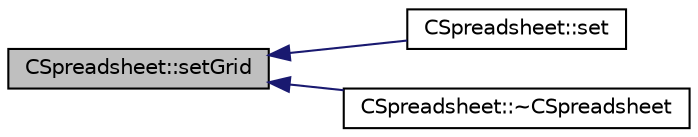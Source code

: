 digraph "CSpreadsheet::setGrid"
{
  edge [fontname="Helvetica",fontsize="10",labelfontname="Helvetica",labelfontsize="10"];
  node [fontname="Helvetica",fontsize="10",shape=record];
  rankdir="LR";
  Node1 [label="CSpreadsheet::setGrid",height=0.2,width=0.4,color="black", fillcolor="grey75", style="filled", fontcolor="black"];
  Node1 -> Node2 [dir="back",color="midnightblue",fontsize="10",style="solid",fontname="Helvetica"];
  Node2 [label="CSpreadsheet::set",height=0.2,width=0.4,color="black", fillcolor="white", style="filled",URL="$classCSpreadsheet.html#aad0bd8daef6bec7fcb3dce03466b63bf"];
  Node1 -> Node3 [dir="back",color="midnightblue",fontsize="10",style="solid",fontname="Helvetica"];
  Node3 [label="CSpreadsheet::~CSpreadsheet",height=0.2,width=0.4,color="black", fillcolor="white", style="filled",URL="$classCSpreadsheet.html#a698d41be2894a7a927db7ad653ead527"];
}
